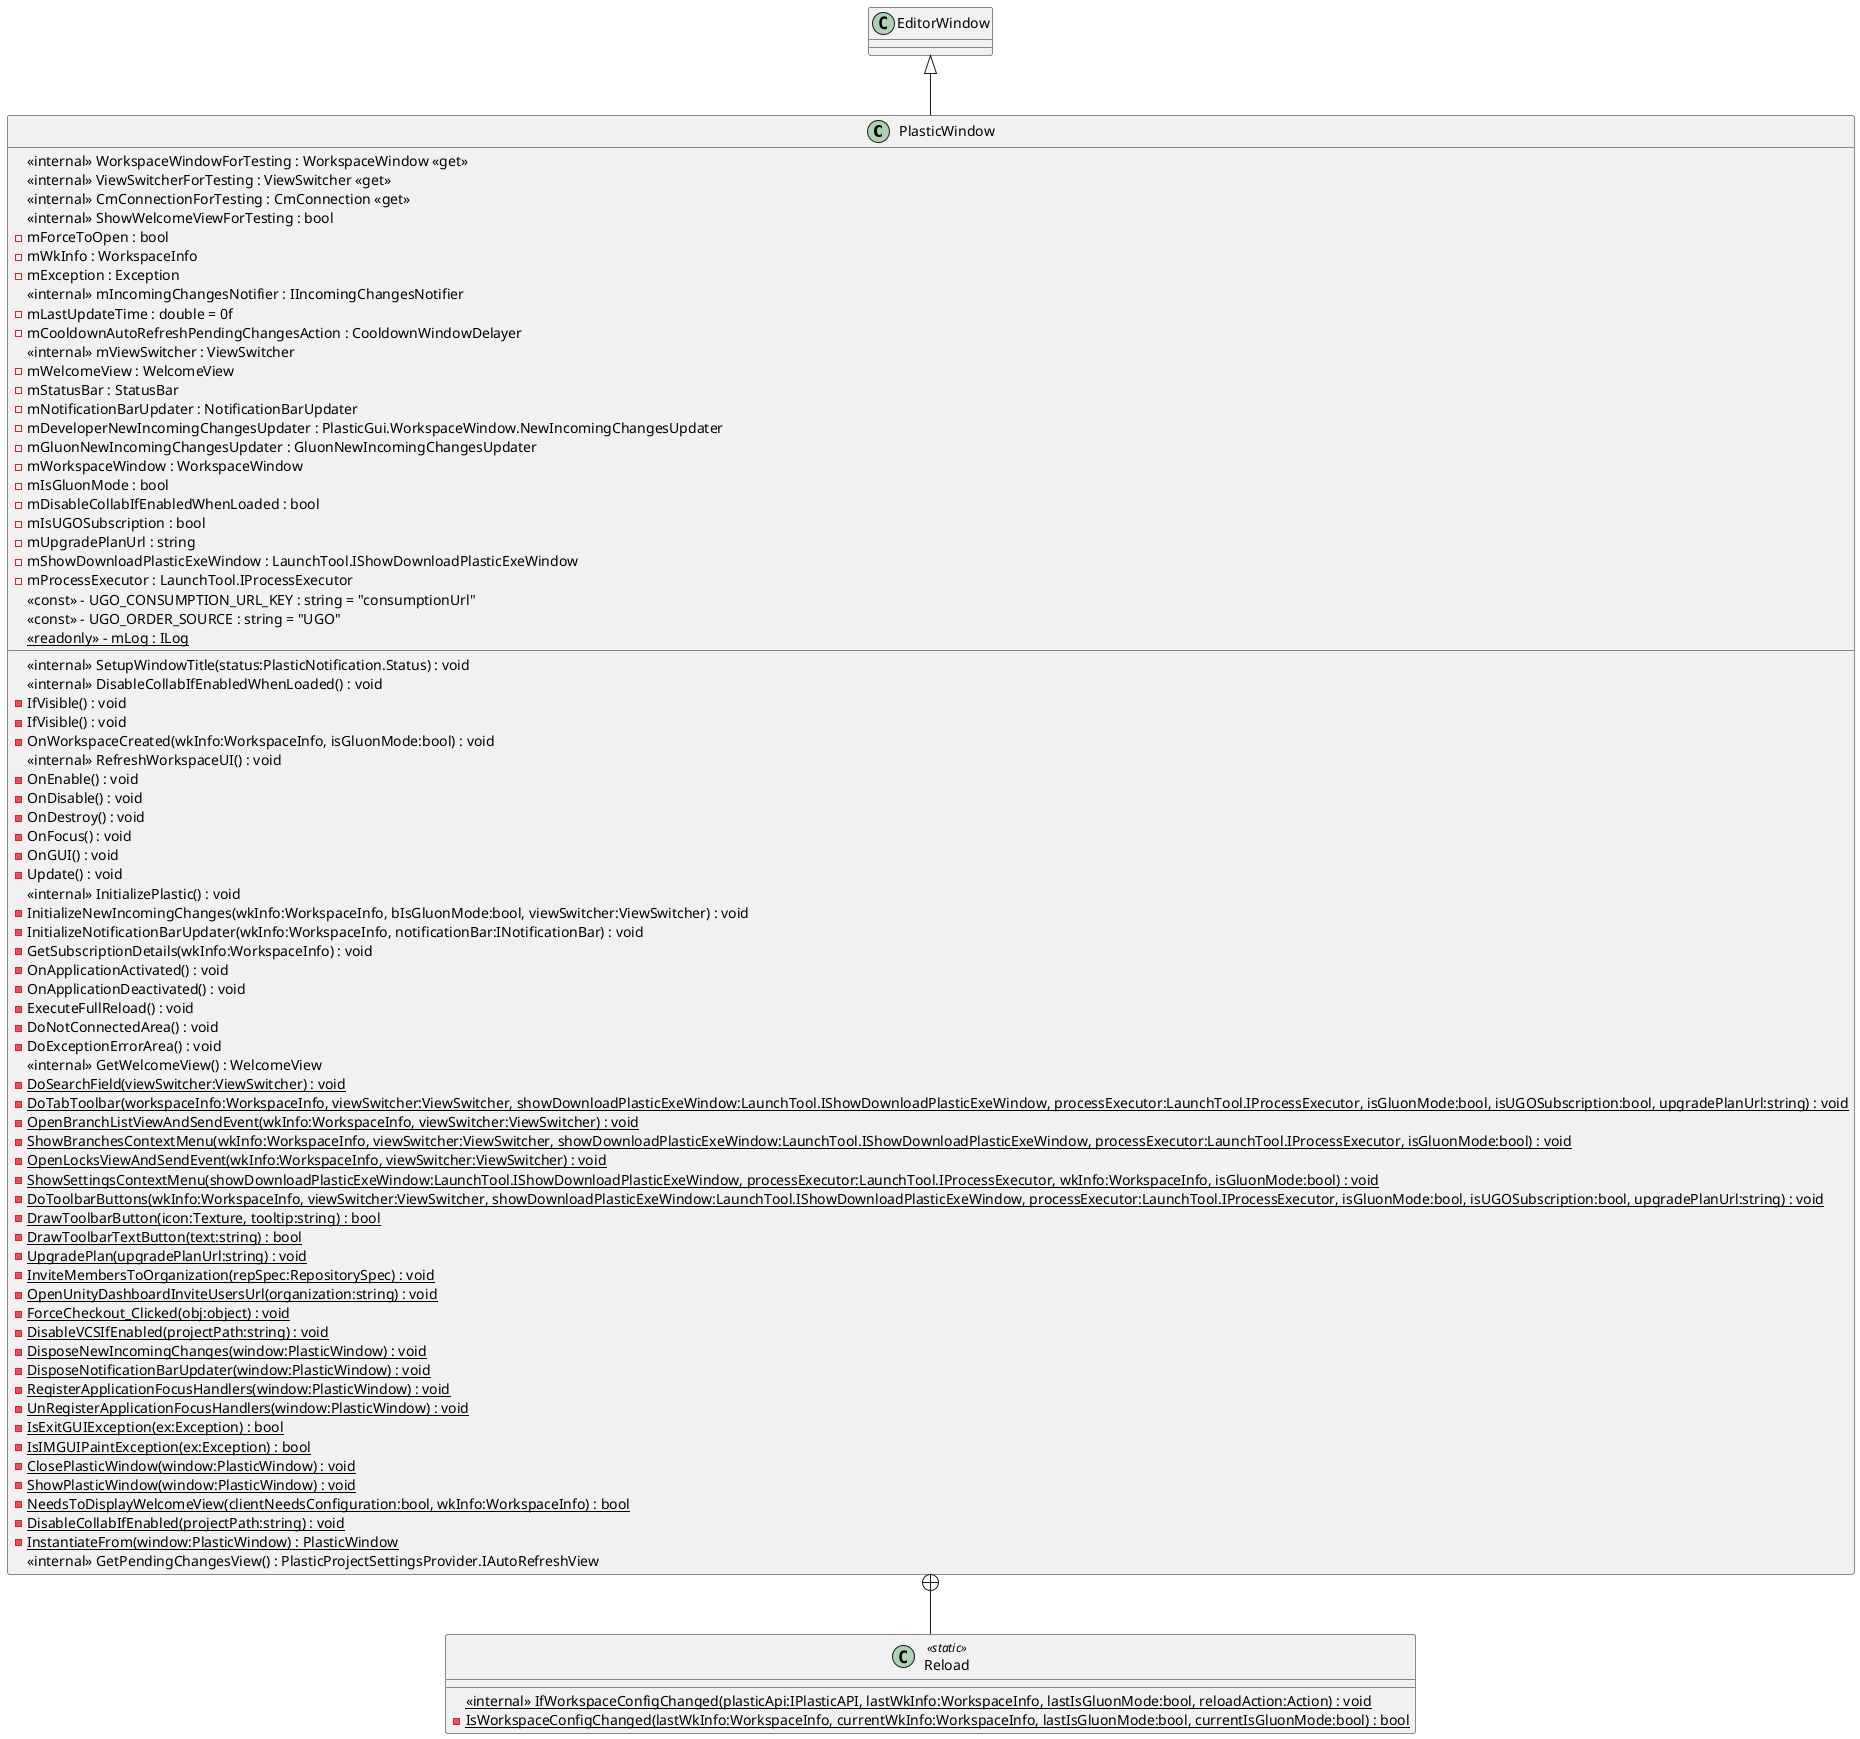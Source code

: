 @startuml
class PlasticWindow {
    <<internal>> WorkspaceWindowForTesting : WorkspaceWindow <<get>>
    <<internal>> ViewSwitcherForTesting : ViewSwitcher <<get>>
    <<internal>> CmConnectionForTesting : CmConnection <<get>>
    <<internal>> ShowWelcomeViewForTesting : bool
    <<internal>> SetupWindowTitle(status:PlasticNotification.Status) : void
    <<internal>> DisableCollabIfEnabledWhenLoaded() : void
    - IfVisible() : void
    - IfVisible() : void
    - OnWorkspaceCreated(wkInfo:WorkspaceInfo, isGluonMode:bool) : void
    <<internal>> RefreshWorkspaceUI() : void
    - OnEnable() : void
    - OnDisable() : void
    - OnDestroy() : void
    - OnFocus() : void
    - OnGUI() : void
    - Update() : void
    <<internal>> InitializePlastic() : void
    - InitializeNewIncomingChanges(wkInfo:WorkspaceInfo, bIsGluonMode:bool, viewSwitcher:ViewSwitcher) : void
    - InitializeNotificationBarUpdater(wkInfo:WorkspaceInfo, notificationBar:INotificationBar) : void
    - GetSubscriptionDetails(wkInfo:WorkspaceInfo) : void
    - OnApplicationActivated() : void
    - OnApplicationDeactivated() : void
    - ExecuteFullReload() : void
    - DoNotConnectedArea() : void
    - DoExceptionErrorArea() : void
    <<internal>> GetWelcomeView() : WelcomeView
    {static} - DoSearchField(viewSwitcher:ViewSwitcher) : void
    {static} - DoTabToolbar(workspaceInfo:WorkspaceInfo, viewSwitcher:ViewSwitcher, showDownloadPlasticExeWindow:LaunchTool.IShowDownloadPlasticExeWindow, processExecutor:LaunchTool.IProcessExecutor, isGluonMode:bool, isUGOSubscription:bool, upgradePlanUrl:string) : void
    {static} - OpenBranchListViewAndSendEvent(wkInfo:WorkspaceInfo, viewSwitcher:ViewSwitcher) : void
    {static} - ShowBranchesContextMenu(wkInfo:WorkspaceInfo, viewSwitcher:ViewSwitcher, showDownloadPlasticExeWindow:LaunchTool.IShowDownloadPlasticExeWindow, processExecutor:LaunchTool.IProcessExecutor, isGluonMode:bool) : void
    {static} - OpenLocksViewAndSendEvent(wkInfo:WorkspaceInfo, viewSwitcher:ViewSwitcher) : void
    {static} - ShowSettingsContextMenu(showDownloadPlasticExeWindow:LaunchTool.IShowDownloadPlasticExeWindow, processExecutor:LaunchTool.IProcessExecutor, wkInfo:WorkspaceInfo, isGluonMode:bool) : void
    {static} - DoToolbarButtons(wkInfo:WorkspaceInfo, viewSwitcher:ViewSwitcher, showDownloadPlasticExeWindow:LaunchTool.IShowDownloadPlasticExeWindow, processExecutor:LaunchTool.IProcessExecutor, isGluonMode:bool, isUGOSubscription:bool, upgradePlanUrl:string) : void
    {static} - DrawToolbarButton(icon:Texture, tooltip:string) : bool
    {static} - DrawToolbarTextButton(text:string) : bool
    {static} - UpgradePlan(upgradePlanUrl:string) : void
    {static} - InviteMembersToOrganization(repSpec:RepositorySpec) : void
    {static} - OpenUnityDashboardInviteUsersUrl(organization:string) : void
    {static} - ForceCheckout_Clicked(obj:object) : void
    {static} - DisableVCSIfEnabled(projectPath:string) : void
    {static} - DisposeNewIncomingChanges(window:PlasticWindow) : void
    {static} - DisposeNotificationBarUpdater(window:PlasticWindow) : void
    {static} - RegisterApplicationFocusHandlers(window:PlasticWindow) : void
    {static} - UnRegisterApplicationFocusHandlers(window:PlasticWindow) : void
    {static} - IsExitGUIException(ex:Exception) : bool
    {static} - IsIMGUIPaintException(ex:Exception) : bool
    {static} - ClosePlasticWindow(window:PlasticWindow) : void
    {static} - ShowPlasticWindow(window:PlasticWindow) : void
    {static} - NeedsToDisplayWelcomeView(clientNeedsConfiguration:bool, wkInfo:WorkspaceInfo) : bool
    {static} - DisableCollabIfEnabled(projectPath:string) : void
    {static} - InstantiateFrom(window:PlasticWindow) : PlasticWindow
    <<internal>> GetPendingChangesView() : PlasticProjectSettingsProvider.IAutoRefreshView
    - mForceToOpen : bool
    - mWkInfo : WorkspaceInfo
    - mException : Exception
    <<internal>> mIncomingChangesNotifier : IIncomingChangesNotifier
    - mLastUpdateTime : double = 0f
    - mCooldownAutoRefreshPendingChangesAction : CooldownWindowDelayer
    <<internal>> mViewSwitcher : ViewSwitcher
    - mWelcomeView : WelcomeView
    - mStatusBar : StatusBar
    - mNotificationBarUpdater : NotificationBarUpdater
    - mDeveloperNewIncomingChangesUpdater : PlasticGui.WorkspaceWindow.NewIncomingChangesUpdater
    - mGluonNewIncomingChangesUpdater : GluonNewIncomingChangesUpdater
    - mWorkspaceWindow : WorkspaceWindow
    - mIsGluonMode : bool
    - mDisableCollabIfEnabledWhenLoaded : bool
    - mIsUGOSubscription : bool
    - mUpgradePlanUrl : string
    - mShowDownloadPlasticExeWindow : LaunchTool.IShowDownloadPlasticExeWindow
    - mProcessExecutor : LaunchTool.IProcessExecutor
    <<const>> - UGO_CONSUMPTION_URL_KEY : string = "consumptionUrl"
    <<const>> - UGO_ORDER_SOURCE : string = "UGO"
    {static} <<readonly>> - mLog : ILog
}
class Reload <<static>> {
    <<internal>> {static} IfWorkspaceConfigChanged(plasticApi:IPlasticAPI, lastWkInfo:WorkspaceInfo, lastIsGluonMode:bool, reloadAction:Action) : void
    {static} - IsWorkspaceConfigChanged(lastWkInfo:WorkspaceInfo, currentWkInfo:WorkspaceInfo, lastIsGluonMode:bool, currentIsGluonMode:bool) : bool
}
EditorWindow <|-- PlasticWindow
PlasticWindow +-- Reload
@enduml
